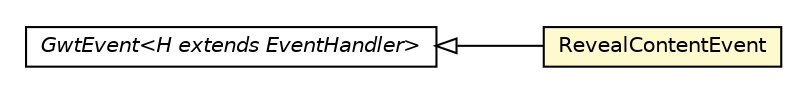 #!/usr/local/bin/dot
#
# Class diagram 
# Generated by UMLGraph version R5_6-24-gf6e263 (http://www.umlgraph.org/)
#

digraph G {
	edge [fontname="Helvetica",fontsize=10,labelfontname="Helvetica",labelfontsize=10];
	node [fontname="Helvetica",fontsize=10,shape=plaintext];
	nodesep=0.25;
	ranksep=0.5;
	rankdir=LR;
	// com.gwtplatform.mvp.client.proxy.RevealContentEvent
	c346509 [label=<<table title="com.gwtplatform.mvp.client.proxy.RevealContentEvent" border="0" cellborder="1" cellspacing="0" cellpadding="2" port="p" bgcolor="lemonChiffon" href="./RevealContentEvent.html">
		<tr><td><table border="0" cellspacing="0" cellpadding="1">
<tr><td align="center" balign="center"> RevealContentEvent </td></tr>
		</table></td></tr>
		</table>>, URL="./RevealContentEvent.html", fontname="Helvetica", fontcolor="black", fontsize=10.0];
	//com.gwtplatform.mvp.client.proxy.RevealContentEvent extends com.google.gwt.event.shared.GwtEvent<com.gwtplatform.mvp.client.proxy.RevealContentHandler<?>>
	c346934:p -> c346509:p [dir=back,arrowtail=empty];
	// com.google.gwt.event.shared.GwtEvent<H extends com.google.gwt.event.shared.EventHandler>
	c346934 [label=<<table title="com.google.gwt.event.shared.GwtEvent" border="0" cellborder="1" cellspacing="0" cellpadding="2" port="p" href="http://google-web-toolkit.googlecode.com/svn/javadoc/latest/com/google/gwt/event/shared/GwtEvent.html">
		<tr><td><table border="0" cellspacing="0" cellpadding="1">
<tr><td align="center" balign="center"><font face="Helvetica-Oblique"> GwtEvent&lt;H extends EventHandler&gt; </font></td></tr>
		</table></td></tr>
		</table>>, URL="http://google-web-toolkit.googlecode.com/svn/javadoc/latest/com/google/gwt/event/shared/GwtEvent.html", fontname="Helvetica", fontcolor="black", fontsize=10.0];
}

